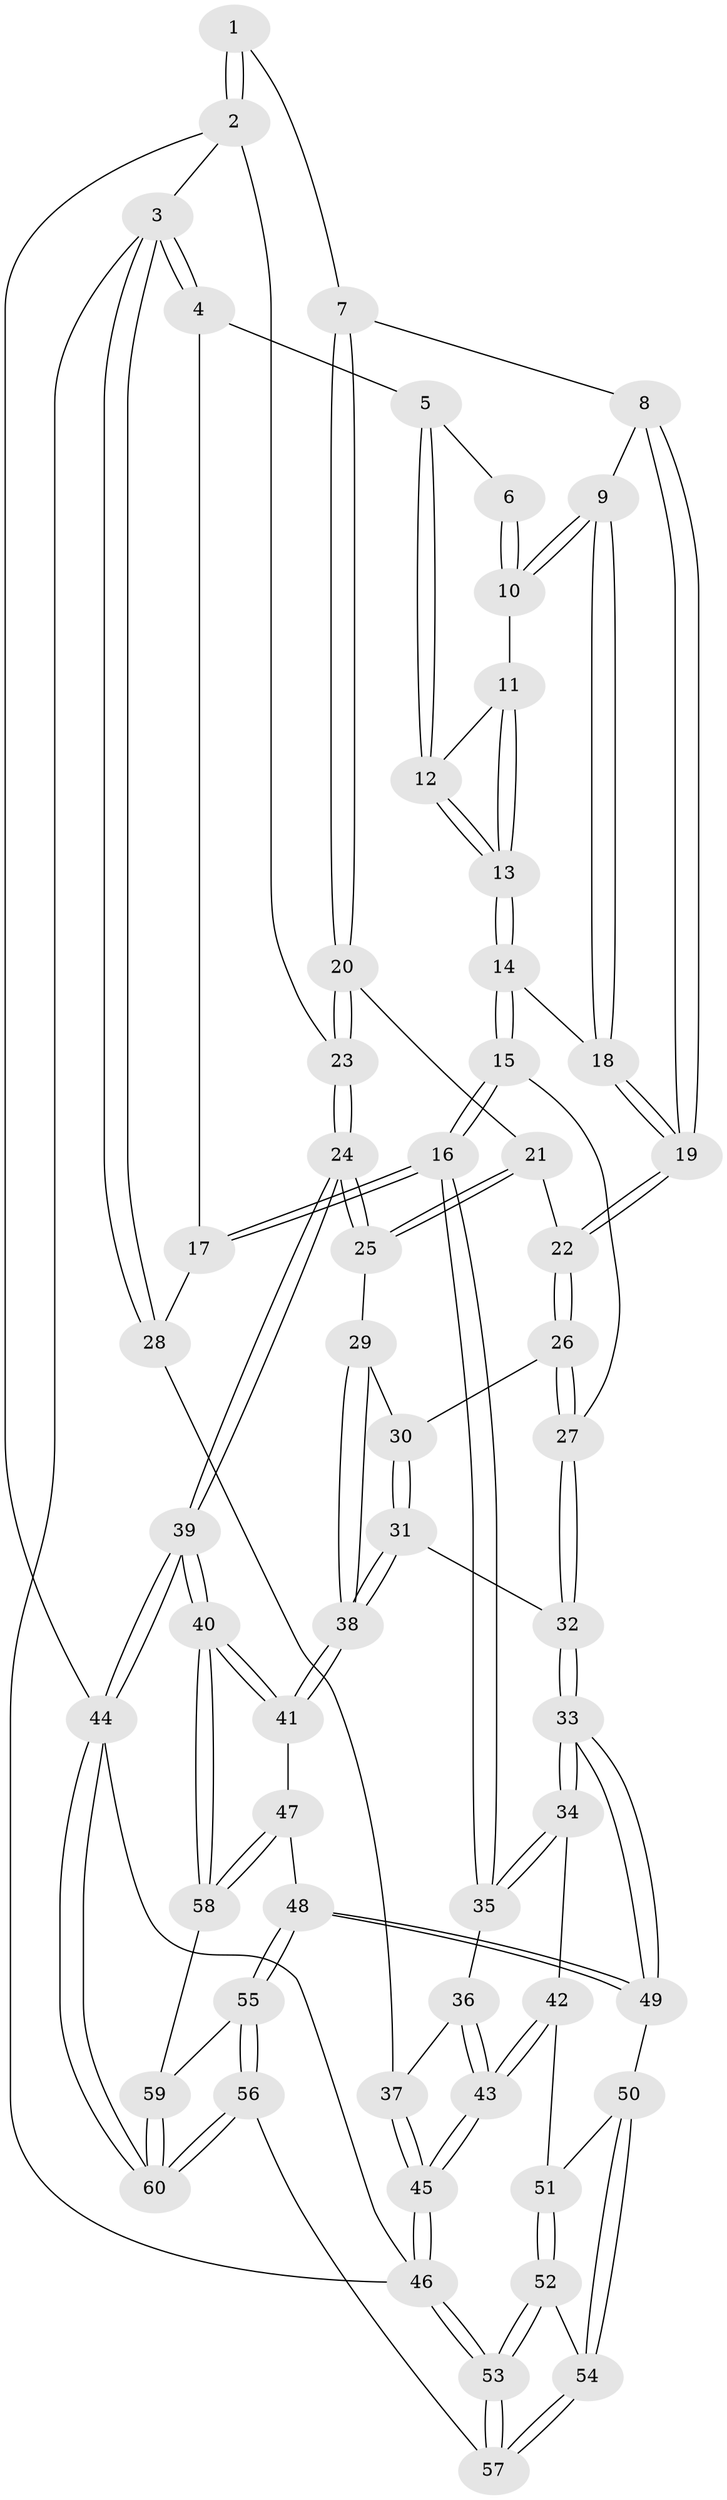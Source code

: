 // coarse degree distribution, {4: 0.3939393939393939, 6: 0.09090909090909091, 3: 0.12121212121212122, 2: 0.030303030303030304, 5: 0.3333333333333333, 7: 0.030303030303030304}
// Generated by graph-tools (version 1.1) at 2025/52/02/27/25 19:52:40]
// undirected, 60 vertices, 147 edges
graph export_dot {
graph [start="1"]
  node [color=gray90,style=filled];
  1 [pos="+0.7562812351429095+0"];
  2 [pos="+1+0"];
  3 [pos="+0+0"];
  4 [pos="+0.19828419894661584+0"];
  5 [pos="+0.33507412815636733+0"];
  6 [pos="+0.6543869911652822+0"];
  7 [pos="+0.8412061328909604+0.12200189535667202"];
  8 [pos="+0.8111795261118294+0.12230649547122845"];
  9 [pos="+0.665097210174876+0.08745643918362941"];
  10 [pos="+0.6539051101014941+0.03174858348921004"];
  11 [pos="+0.5573812669962255+0.07748373993331896"];
  12 [pos="+0.406878270656808+0.03929843619060619"];
  13 [pos="+0.4365333949015346+0.17023604055129005"];
  14 [pos="+0.4371704001044497+0.18099201801168252"];
  15 [pos="+0.37640426941340677+0.3110169373030833"];
  16 [pos="+0.29454776274580774+0.3477149277059132"];
  17 [pos="+0.1660399186306715+0.19311915004693486"];
  18 [pos="+0.6454436725425922+0.16680150446395642"];
  19 [pos="+0.6844289558242171+0.26859525910613813"];
  20 [pos="+0.883636425315916+0.14924287141849207"];
  21 [pos="+0.8694930986827147+0.2123927346505311"];
  22 [pos="+0.6871185961196593+0.2795401188451564"];
  23 [pos="+1+0"];
  24 [pos="+1+0.44567512596980574"];
  25 [pos="+0.9691795775168008+0.41125583628408546"];
  26 [pos="+0.6805608289573575+0.3100474071397502"];
  27 [pos="+0.5329713989389336+0.3635896397602502"];
  28 [pos="+0+0.2644822052044845"];
  29 [pos="+0.9640284641996452+0.41265571964006986"];
  30 [pos="+0.7078250833095066+0.3438038035477816"];
  31 [pos="+0.7074602621082581+0.5575201243205378"];
  32 [pos="+0.5814465111161738+0.5767140716162672"];
  33 [pos="+0.4484930113528977+0.7017937665280302"];
  34 [pos="+0.4453574736383831+0.7000286401479862"];
  35 [pos="+0.27415312512483425+0.4022968631349758"];
  36 [pos="+0.24702621745590303+0.41828184327315787"];
  37 [pos="+0+0.458668323332866"];
  38 [pos="+0.7630464488781002+0.5827600613445021"];
  39 [pos="+1+0.8494447146105101"];
  40 [pos="+1+0.8291568081360204"];
  41 [pos="+0.7893632378967841+0.6439197077360054"];
  42 [pos="+0.15901524143881415+0.7436481088966654"];
  43 [pos="+0.08614807076063996+0.7387720372173939"];
  44 [pos="+1+1"];
  45 [pos="+0+0.8451965155053948"];
  46 [pos="+0+1"];
  47 [pos="+0.6873845694709387+0.8241954564260644"];
  48 [pos="+0.546065958621395+0.79326197634094"];
  49 [pos="+0.46054271797312357+0.7329367159754284"];
  50 [pos="+0.43095891940287934+0.7927146767367527"];
  51 [pos="+0.26346723435737684+0.8807189981231842"];
  52 [pos="+0.24402188799510818+0.9877112581098617"];
  53 [pos="+0+1"];
  54 [pos="+0.40889633992619084+0.871599676795306"];
  55 [pos="+0.5547164610553609+1"];
  56 [pos="+0.507085403904396+1"];
  57 [pos="+0.45057125546961463+1"];
  58 [pos="+0.7125217752021973+0.8527101206587323"];
  59 [pos="+0.7165631161264638+0.9083474778040458"];
  60 [pos="+0.8652391295858856+1"];
  1 -- 2;
  1 -- 2;
  1 -- 7;
  2 -- 3;
  2 -- 23;
  2 -- 44;
  3 -- 4;
  3 -- 4;
  3 -- 28;
  3 -- 28;
  3 -- 46;
  4 -- 5;
  4 -- 17;
  5 -- 6;
  5 -- 12;
  5 -- 12;
  6 -- 10;
  6 -- 10;
  7 -- 8;
  7 -- 20;
  7 -- 20;
  8 -- 9;
  8 -- 19;
  8 -- 19;
  9 -- 10;
  9 -- 10;
  9 -- 18;
  9 -- 18;
  10 -- 11;
  11 -- 12;
  11 -- 13;
  11 -- 13;
  12 -- 13;
  12 -- 13;
  13 -- 14;
  13 -- 14;
  14 -- 15;
  14 -- 15;
  14 -- 18;
  15 -- 16;
  15 -- 16;
  15 -- 27;
  16 -- 17;
  16 -- 17;
  16 -- 35;
  16 -- 35;
  17 -- 28;
  18 -- 19;
  18 -- 19;
  19 -- 22;
  19 -- 22;
  20 -- 21;
  20 -- 23;
  20 -- 23;
  21 -- 22;
  21 -- 25;
  21 -- 25;
  22 -- 26;
  22 -- 26;
  23 -- 24;
  23 -- 24;
  24 -- 25;
  24 -- 25;
  24 -- 39;
  24 -- 39;
  25 -- 29;
  26 -- 27;
  26 -- 27;
  26 -- 30;
  27 -- 32;
  27 -- 32;
  28 -- 37;
  29 -- 30;
  29 -- 38;
  29 -- 38;
  30 -- 31;
  30 -- 31;
  31 -- 32;
  31 -- 38;
  31 -- 38;
  32 -- 33;
  32 -- 33;
  33 -- 34;
  33 -- 34;
  33 -- 49;
  33 -- 49;
  34 -- 35;
  34 -- 35;
  34 -- 42;
  35 -- 36;
  36 -- 37;
  36 -- 43;
  36 -- 43;
  37 -- 45;
  37 -- 45;
  38 -- 41;
  38 -- 41;
  39 -- 40;
  39 -- 40;
  39 -- 44;
  39 -- 44;
  40 -- 41;
  40 -- 41;
  40 -- 58;
  40 -- 58;
  41 -- 47;
  42 -- 43;
  42 -- 43;
  42 -- 51;
  43 -- 45;
  43 -- 45;
  44 -- 60;
  44 -- 60;
  44 -- 46;
  45 -- 46;
  45 -- 46;
  46 -- 53;
  46 -- 53;
  47 -- 48;
  47 -- 58;
  47 -- 58;
  48 -- 49;
  48 -- 49;
  48 -- 55;
  48 -- 55;
  49 -- 50;
  50 -- 51;
  50 -- 54;
  50 -- 54;
  51 -- 52;
  51 -- 52;
  52 -- 53;
  52 -- 53;
  52 -- 54;
  53 -- 57;
  53 -- 57;
  54 -- 57;
  54 -- 57;
  55 -- 56;
  55 -- 56;
  55 -- 59;
  56 -- 57;
  56 -- 60;
  56 -- 60;
  58 -- 59;
  59 -- 60;
  59 -- 60;
}
